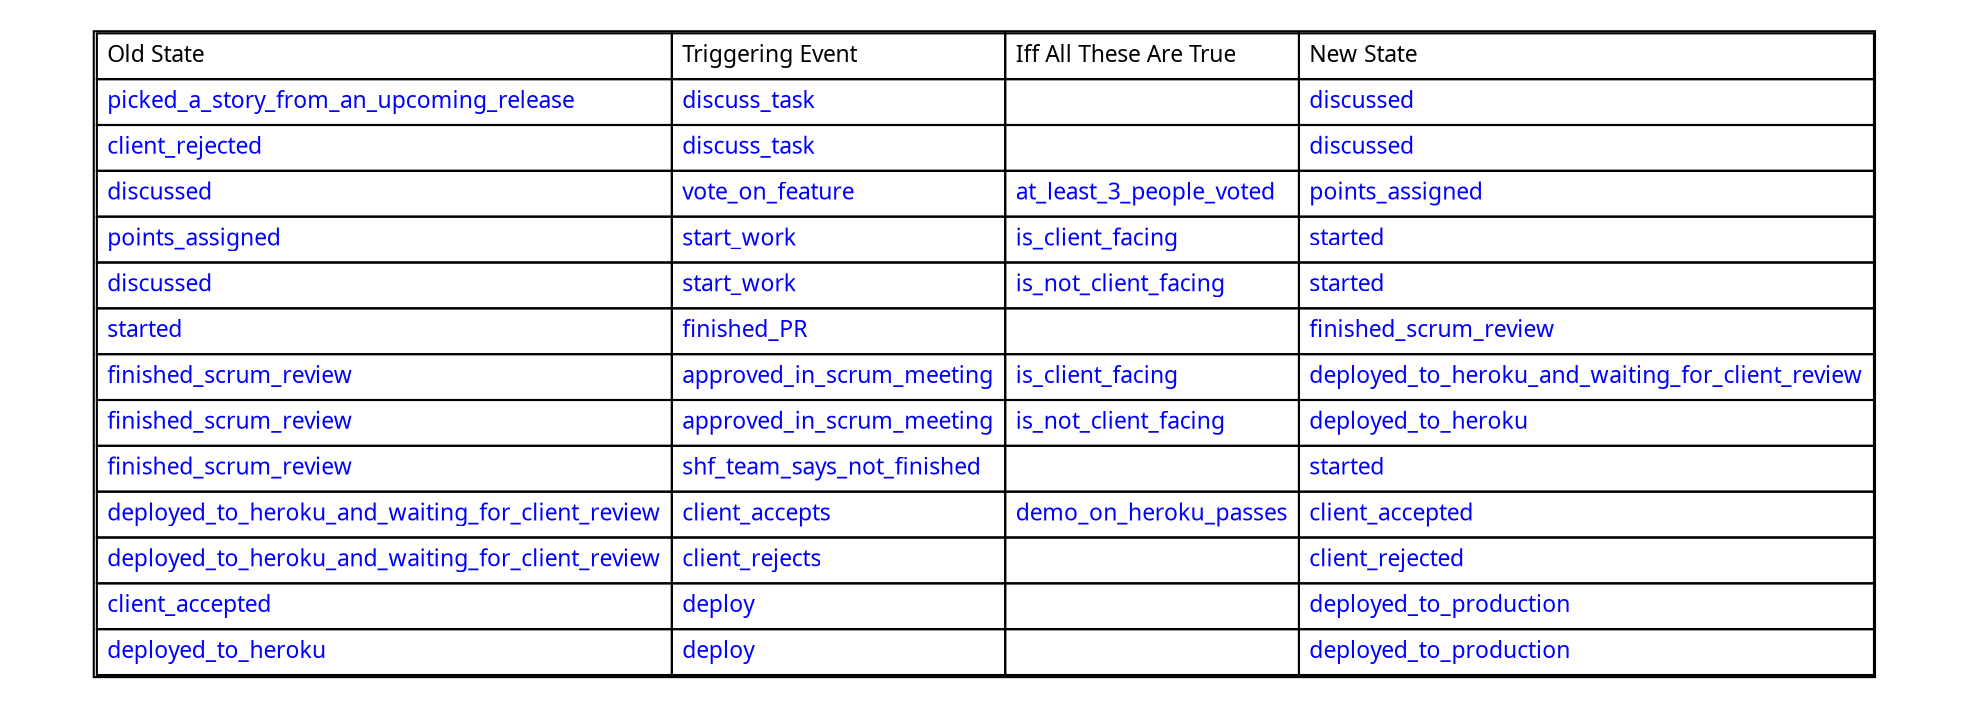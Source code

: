 digraph statechart {
	graph [bb="0,0,1644.9,1201.9",
		bgcolor=white,
		rankdir=TB
	];
	node [fontcolor=blue,
		fontname=Verdana,
		fontsize=11,
		label="\N",
		penwidth=2,
		shape=Mrecord
	];
	edge [dir=forward,
		fontname=Arial,
		fontsize=11,
		penwidth=0.7
	];
	"State Transition Table"	 [height=4.6111,
		label=<<TABLE CELLPADDING="4" CELLSPACING="0" TITLE="State Transition Table"><TR><TD ALIGN="LEFT"><FONT COLOR="black">Old State</FONT></TD><TD ALIGN="LEFT"><FONT COLOR="black">Triggering Event</FONT></TD><TD ALIGN="LEFT"><FONT COLOR="black">Iff All These Are True</FONT></TD><TD ALIGN="LEFT"><FONT COLOR="black">New State</FONT></TD></TR><TR><TD ALIGN="LEFT">picked_a_story_from_an_upcoming_release</TD><TD ALIGN="LEFT">discuss_task</TD><TD ALIGN="LEFT"></TD><TD ALIGN="LEFT">discussed</TD></TR><TR><TD ALIGN="LEFT">client_rejected</TD><TD ALIGN="LEFT">discuss_task</TD><TD ALIGN="LEFT"></TD><TD ALIGN="LEFT">discussed</TD></TR><TR><TD ALIGN="LEFT">discussed</TD><TD ALIGN="LEFT">vote_on_feature</TD><TD ALIGN="LEFT">at_least_3_people_voted</TD><TD ALIGN="LEFT">points_assigned</TD></TR><TR><TD ALIGN="LEFT">points_assigned</TD><TD ALIGN="LEFT">start_work</TD><TD ALIGN="LEFT">is_client_facing</TD><TD ALIGN="LEFT">started</TD></TR><TR><TD ALIGN="LEFT">discussed</TD><TD ALIGN="LEFT">start_work</TD><TD ALIGN="LEFT">is_not_client_facing</TD><TD ALIGN="LEFT">started</TD></TR><TR><TD ALIGN="LEFT">started</TD><TD ALIGN="LEFT">finished_PR</TD><TD ALIGN="LEFT"></TD><TD ALIGN="LEFT">finished_scrum_review</TD></TR><TR><TD ALIGN="LEFT">finished_scrum_review</TD><TD ALIGN="LEFT">approved_in_scrum_meeting</TD><TD ALIGN="LEFT">is_client_facing</TD><TD ALIGN="LEFT">deployed_to_heroku_and_waiting_for_client_review</TD></TR><TR><TD ALIGN="LEFT">finished_scrum_review</TD><TD ALIGN="LEFT">approved_in_scrum_meeting</TD><TD ALIGN="LEFT">is_not_client_facing</TD><TD ALIGN="LEFT">deployed_to_heroku</TD></TR><TR><TD ALIGN="LEFT">finished_scrum_review</TD><TD ALIGN="LEFT">shf_team_says_not_finished</TD><TD ALIGN="LEFT"></TD><TD ALIGN="LEFT">started</TD></TR><TR><TD ALIGN="LEFT">deployed_to_heroku_and_waiting_for_client_review</TD><TD ALIGN="LEFT">client_accepts</TD><TD ALIGN="LEFT">demo_on_heroku_passes</TD><TD ALIGN="LEFT">client_accepted</TD></TR><TR><TD ALIGN="LEFT">deployed_to_heroku_and_waiting_for_client_review</TD><TD ALIGN="LEFT">client_rejects</TD><TD ALIGN="LEFT"></TD><TD ALIGN="LEFT">client_rejected</TD></TR><TR><TD ALIGN="LEFT">client_accepted</TD><TD ALIGN="LEFT">deploy</TD><TD ALIGN="LEFT"></TD><TD ALIGN="LEFT">deployed_to_production</TD></TR><TR><TD ALIGN="LEFT">deployed_to_heroku</TD><TD ALIGN="LEFT">deploy</TD><TD ALIGN="LEFT"></TD><TD ALIGN="LEFT">deployed_to_production</TD></TR></TABLE>>,
		pos="1027,1035.9",
		shape=plaintext,
		width=13.014];
}
